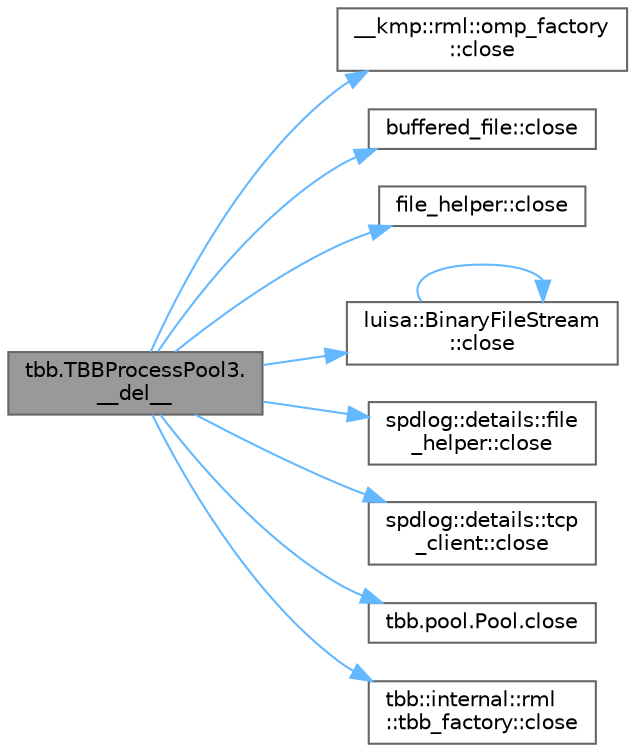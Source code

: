 digraph "tbb.TBBProcessPool3.__del__"
{
 // LATEX_PDF_SIZE
  bgcolor="transparent";
  edge [fontname=Helvetica,fontsize=10,labelfontname=Helvetica,labelfontsize=10];
  node [fontname=Helvetica,fontsize=10,shape=box,height=0.2,width=0.4];
  rankdir="LR";
  Node1 [id="Node000001",label="tbb.TBBProcessPool3.\l__del__",height=0.2,width=0.4,color="gray40", fillcolor="grey60", style="filled", fontcolor="black",tooltip=" "];
  Node1 -> Node2 [id="edge1_Node000001_Node000002",color="steelblue1",style="solid",tooltip=" "];
  Node2 [id="Node000002",label="__kmp::rml::omp_factory\l::close",height=0.2,width=0.4,color="grey40", fillcolor="white", style="filled",URL="$class____kmp_1_1rml_1_1omp__factory.html#ac5cd7885c15546edcbbbfe05dd14c283",tooltip="Close factory."];
  Node1 -> Node3 [id="edge2_Node000001_Node000003",color="steelblue1",style="solid",tooltip=" "];
  Node3 [id="Node000003",label="buffered_file::close",height=0.2,width=0.4,color="grey40", fillcolor="white", style="filled",URL="$classbuffered__file.html#a2756c39b06594666c5a8712873d7c878",tooltip=" "];
  Node1 -> Node4 [id="edge3_Node000001_Node000004",color="steelblue1",style="solid",tooltip=" "];
  Node4 [id="Node000004",label="file_helper::close",height=0.2,width=0.4,color="grey40", fillcolor="white", style="filled",URL="$classfile__helper.html#ae6fbd8dfff6be4433befee5dffec739b",tooltip=" "];
  Node1 -> Node5 [id="edge4_Node000001_Node000005",color="steelblue1",style="solid",tooltip=" "];
  Node5 [id="Node000005",label="luisa::BinaryFileStream\l::close",height=0.2,width=0.4,color="grey40", fillcolor="white", style="filled",URL="$classluisa_1_1_binary_file_stream.html#ae4d7c053176d79fe8c8a4bcc0ca447d4",tooltip=" "];
  Node5 -> Node5 [id="edge5_Node000005_Node000005",color="steelblue1",style="solid",tooltip=" "];
  Node1 -> Node6 [id="edge6_Node000001_Node000006",color="steelblue1",style="solid",tooltip=" "];
  Node6 [id="Node000006",label="spdlog::details::file\l_helper::close",height=0.2,width=0.4,color="grey40", fillcolor="white", style="filled",URL="$classspdlog_1_1details_1_1file__helper.html#ae6fbd8dfff6be4433befee5dffec739b",tooltip=" "];
  Node1 -> Node7 [id="edge7_Node000001_Node000007",color="steelblue1",style="solid",tooltip=" "];
  Node7 [id="Node000007",label="spdlog::details::tcp\l_client::close",height=0.2,width=0.4,color="grey40", fillcolor="white", style="filled",URL="$classspdlog_1_1details_1_1tcp__client.html#ad8765cb07a6fd30e6152d4e1dde7ebe5",tooltip=" "];
  Node1 -> Node8 [id="edge8_Node000001_Node000008",color="steelblue1",style="solid",tooltip=" "];
  Node8 [id="Node000008",label="tbb.pool.Pool.close",height=0.2,width=0.4,color="grey40", fillcolor="white", style="filled",URL="$classtbb_1_1pool_1_1_pool.html#ad5fcc889083e41ae9703fbc4b1d72365",tooltip=" "];
  Node1 -> Node9 [id="edge9_Node000001_Node000009",color="steelblue1",style="solid",tooltip=" "];
  Node9 [id="Node000009",label="tbb::internal::rml\l::tbb_factory::close",height=0.2,width=0.4,color="grey40", fillcolor="white", style="filled",URL="$classtbb_1_1internal_1_1rml_1_1tbb__factory.html#a324b0329d0356ce02c1f8d7fce8ed7af",tooltip="Close factory"];
}
